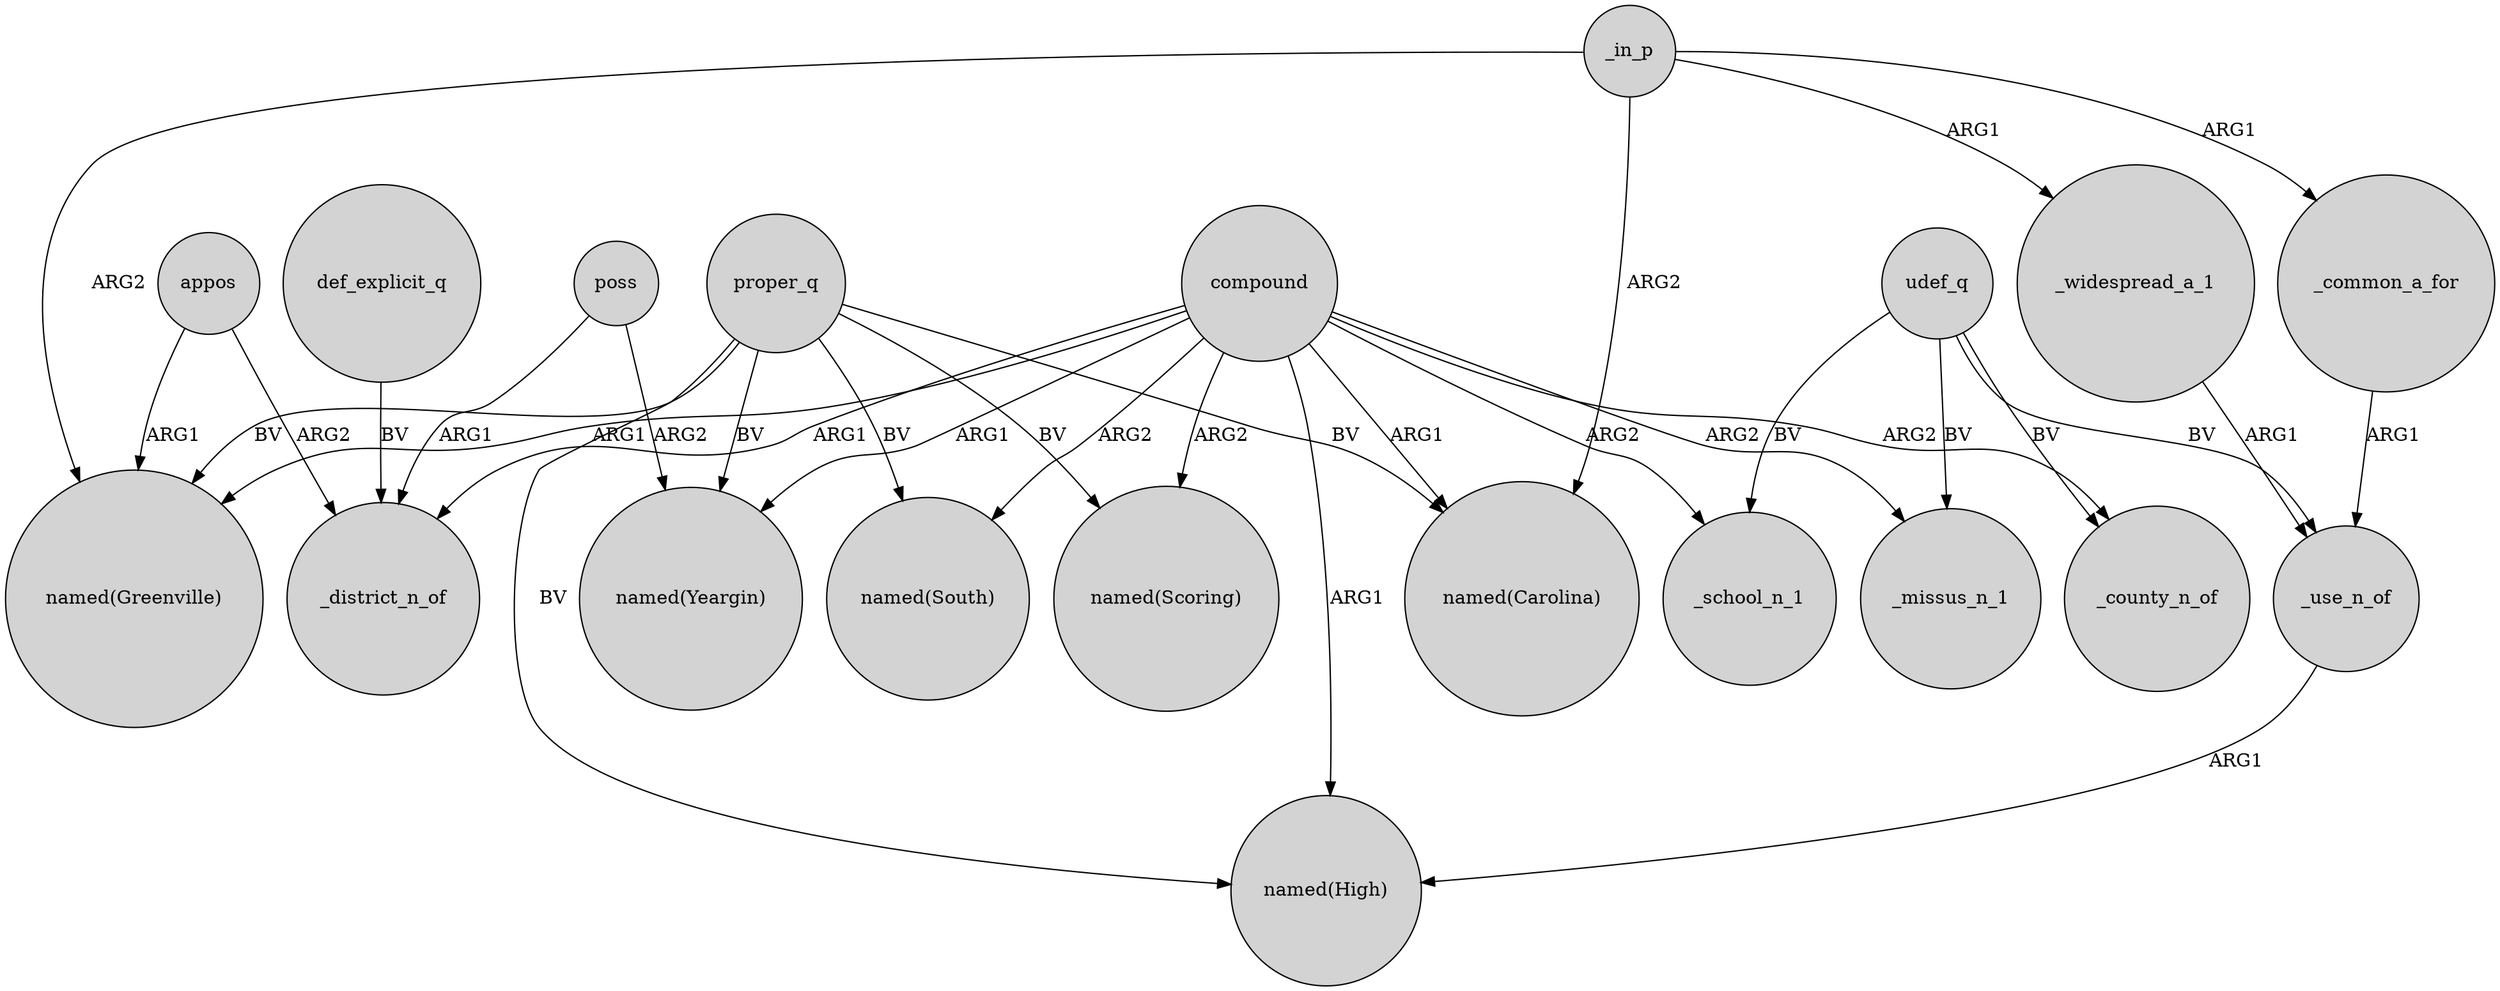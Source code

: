 digraph {
	node [shape=circle style=filled]
	compound -> "named(Greenville)" [label=ARG1]
	poss -> "named(Yeargin)" [label=ARG2]
	compound -> "named(South)" [label=ARG2]
	proper_q -> "named(Yeargin)" [label=BV]
	proper_q -> "named(Greenville)" [label=BV]
	_widespread_a_1 -> _use_n_of [label=ARG1]
	appos -> _district_n_of [label=ARG2]
	udef_q -> _use_n_of [label=BV]
	compound -> _missus_n_1 [label=ARG2]
	_in_p -> "named(Greenville)" [label=ARG2]
	compound -> _county_n_of [label=ARG2]
	udef_q -> _county_n_of [label=BV]
	proper_q -> "named(High)" [label=BV]
	udef_q -> _missus_n_1 [label=BV]
	poss -> _district_n_of [label=ARG1]
	_use_n_of -> "named(High)" [label=ARG1]
	_in_p -> "named(Carolina)" [label=ARG2]
	_in_p -> _common_a_for [label=ARG1]
	compound -> "named(Carolina)" [label=ARG1]
	compound -> "named(Scoring)" [label=ARG2]
	compound -> "named(High)" [label=ARG1]
	_common_a_for -> _use_n_of [label=ARG1]
	compound -> "named(Yeargin)" [label=ARG1]
	def_explicit_q -> _district_n_of [label=BV]
	compound -> _district_n_of [label=ARG1]
	proper_q -> "named(Carolina)" [label=BV]
	compound -> _school_n_1 [label=ARG2]
	udef_q -> _school_n_1 [label=BV]
	proper_q -> "named(South)" [label=BV]
	_in_p -> _widespread_a_1 [label=ARG1]
	appos -> "named(Greenville)" [label=ARG1]
	proper_q -> "named(Scoring)" [label=BV]
}
